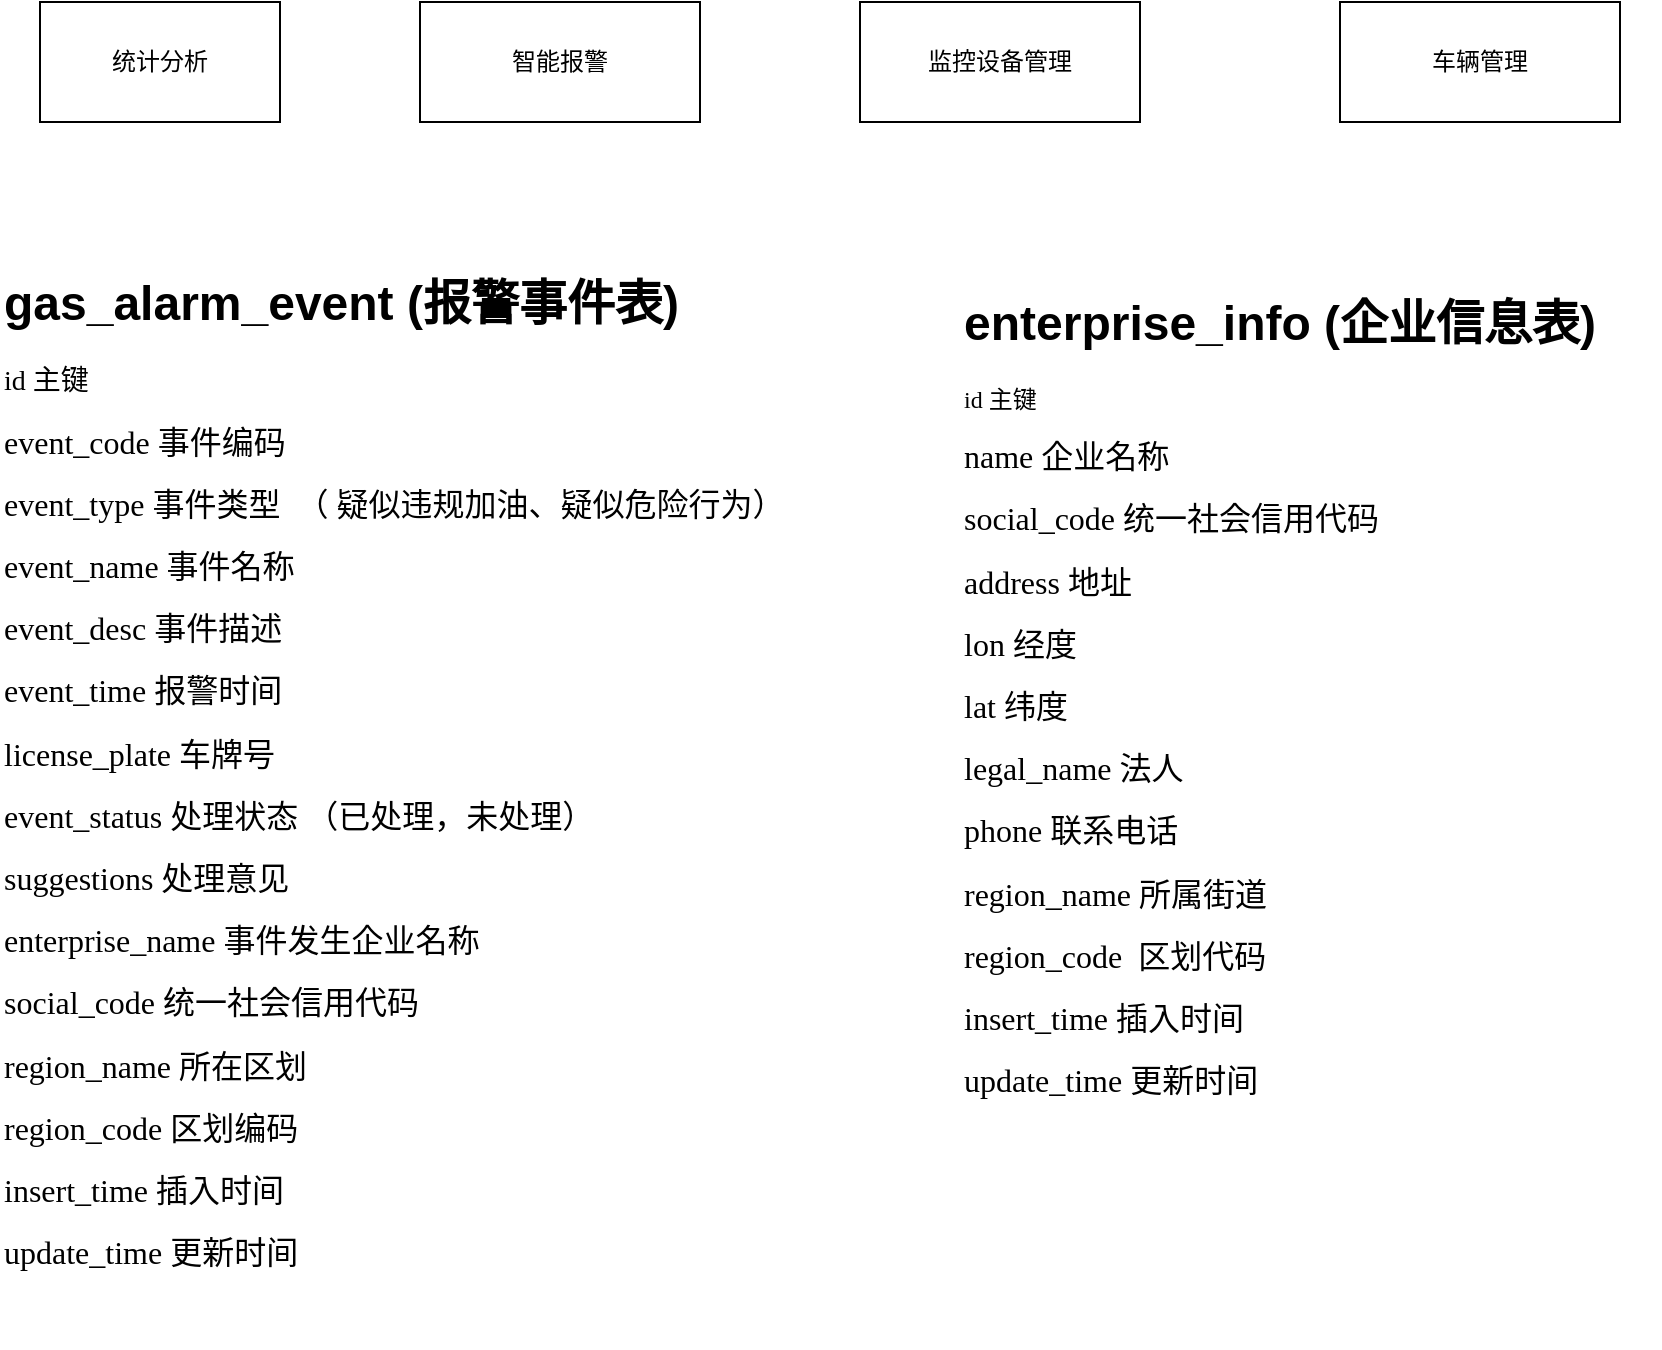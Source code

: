 <mxfile version="24.8.3">
  <diagram name="第 1 页" id="_j8SG0h4inEPPCGQsDBm">
    <mxGraphModel dx="1877" dy="530" grid="1" gridSize="10" guides="1" tooltips="1" connect="1" arrows="1" fold="1" page="1" pageScale="1" pageWidth="827" pageHeight="1169" math="0" shadow="0">
      <root>
        <mxCell id="0" />
        <mxCell id="1" parent="0" />
        <mxCell id="_yOfTFyX-mAh6RiMs5uK-1" value="智能报警" style="rounded=0;whiteSpace=wrap;html=1;" vertex="1" parent="1">
          <mxGeometry x="120" y="70" width="140" height="60" as="geometry" />
        </mxCell>
        <mxCell id="_yOfTFyX-mAh6RiMs5uK-2" value="车辆管理" style="rounded=0;whiteSpace=wrap;html=1;" vertex="1" parent="1">
          <mxGeometry x="580" y="70" width="140" height="60" as="geometry" />
        </mxCell>
        <mxCell id="_yOfTFyX-mAh6RiMs5uK-3" value="监控设备管理" style="rounded=0;whiteSpace=wrap;html=1;" vertex="1" parent="1">
          <mxGeometry x="340" y="70" width="140" height="60" as="geometry" />
        </mxCell>
        <mxCell id="_yOfTFyX-mAh6RiMs5uK-4" value="统计分析" style="rounded=0;whiteSpace=wrap;html=1;" vertex="1" parent="1">
          <mxGeometry x="-70" y="70" width="120" height="60" as="geometry" />
        </mxCell>
        <mxCell id="_yOfTFyX-mAh6RiMs5uK-5" style="edgeStyle=orthogonalEdgeStyle;rounded=0;orthogonalLoop=1;jettySize=auto;html=1;exitX=0.5;exitY=1;exitDx=0;exitDy=0;" edge="1" parent="1" source="_yOfTFyX-mAh6RiMs5uK-2" target="_yOfTFyX-mAh6RiMs5uK-2">
          <mxGeometry relative="1" as="geometry" />
        </mxCell>
        <mxCell id="_yOfTFyX-mAh6RiMs5uK-7" value="&lt;h1 style=&quot;margin-top: 0px;&quot;&gt;gas_alarm_event (报警事件表)&lt;/h1&gt;&lt;p&gt;&lt;font style=&quot;font-size: 14px;&quot; face=&quot;Comic Sans MS&quot;&gt;id 主键&lt;/font&gt;&lt;/p&gt;&lt;p&gt;&lt;font size=&quot;3&quot; face=&quot;pA2WaNrmWoAHRlG2UkTE&quot;&gt;event_code 事件编码&lt;/font&gt;&lt;/p&gt;&lt;p&gt;&lt;font size=&quot;3&quot; face=&quot;pA2WaNrmWoAHRlG2UkTE&quot;&gt;event_type 事件类型&amp;nbsp; （ 疑似违规加油、疑似危险行为）&lt;/font&gt;&lt;/p&gt;&lt;p&gt;&lt;font size=&quot;3&quot; face=&quot;pA2WaNrmWoAHRlG2UkTE&quot;&gt;event_name 事件名称&lt;/font&gt;&lt;/p&gt;&lt;p&gt;&lt;font size=&quot;3&quot; face=&quot;pA2WaNrmWoAHRlG2UkTE&quot;&gt;event_desc 事件描述&lt;/font&gt;&lt;/p&gt;&lt;p&gt;&lt;font size=&quot;3&quot; face=&quot;pA2WaNrmWoAHRlG2UkTE&quot;&gt;event_time 报警时间&lt;/font&gt;&lt;/p&gt;&lt;p&gt;&lt;font size=&quot;3&quot; face=&quot;pA2WaNrmWoAHRlG2UkTE&quot;&gt;license_plate 车牌号&lt;/font&gt;&lt;/p&gt;&lt;p&gt;&lt;font size=&quot;3&quot; face=&quot;pA2WaNrmWoAHRlG2UkTE&quot;&gt;event_status 处理状态 （已处理，未处理）&lt;/font&gt;&lt;/p&gt;&lt;p&gt;&lt;font size=&quot;3&quot; face=&quot;pA2WaNrmWoAHRlG2UkTE&quot;&gt;suggestions 处理意见&lt;/font&gt;&lt;/p&gt;&lt;p&gt;&lt;font size=&quot;3&quot; face=&quot;pA2WaNrmWoAHRlG2UkTE&quot;&gt;enterprise_name 事件发生企业名称&lt;/font&gt;&lt;/p&gt;&lt;p&gt;&lt;font size=&quot;3&quot; face=&quot;pA2WaNrmWoAHRlG2UkTE&quot;&gt;social_code 统一社会信用代码&lt;/font&gt;&lt;/p&gt;&lt;p&gt;&lt;font size=&quot;3&quot; face=&quot;pA2WaNrmWoAHRlG2UkTE&quot;&gt;region_name 所在区划&lt;/font&gt;&lt;/p&gt;&lt;p&gt;&lt;font size=&quot;3&quot; face=&quot;pA2WaNrmWoAHRlG2UkTE&quot;&gt;region_code 区划编码&lt;/font&gt;&lt;/p&gt;&lt;p&gt;&lt;font size=&quot;3&quot; face=&quot;pA2WaNrmWoAHRlG2UkTE&quot;&gt;insert_time 插入时间&lt;/font&gt;&lt;/p&gt;&lt;p&gt;&lt;font size=&quot;3&quot; face=&quot;pA2WaNrmWoAHRlG2UkTE&quot;&gt;update_time 更新时间&lt;/font&gt;&lt;/p&gt;&lt;p&gt;&lt;br&gt;&lt;/p&gt;&lt;p&gt;&lt;br&gt;&lt;/p&gt;&lt;p&gt;&lt;br&gt;&lt;/p&gt;&lt;p&gt;&lt;br&gt;&lt;/p&gt;&lt;p&gt;&lt;br&gt;&lt;/p&gt;&lt;p&gt;&lt;br&gt;&lt;/p&gt;&lt;p&gt;&lt;br&gt;&lt;/p&gt;&lt;p&gt;&lt;br&gt;&lt;/p&gt;&lt;p&gt;&lt;br&gt;&lt;/p&gt;&lt;p&gt;&lt;br&gt;&lt;/p&gt;&lt;p&gt;&lt;br&gt;&lt;/p&gt;&lt;p&gt;&lt;br&gt;&lt;/p&gt;&lt;p&gt;&lt;br&gt;&lt;/p&gt;&lt;p&gt;&lt;br&gt;&lt;/p&gt;&lt;p&gt;&lt;br&gt;&lt;/p&gt;&lt;p&gt;&lt;br&gt;&lt;/p&gt;&lt;p&gt;&lt;br&gt;&lt;/p&gt;&lt;p&gt;&lt;br&gt;&lt;/p&gt;&lt;p&gt;&lt;br&gt;&lt;/p&gt;&lt;p&gt;&lt;br&gt;&lt;/p&gt;" style="text;html=1;whiteSpace=wrap;overflow=hidden;rounded=0;" vertex="1" parent="1">
          <mxGeometry x="-90" y="200" width="410" height="540" as="geometry" />
        </mxCell>
        <mxCell id="_yOfTFyX-mAh6RiMs5uK-8" value="&lt;h1 style=&quot;margin-top: 0px;&quot;&gt;enterprise_info (企业信息表)&lt;/h1&gt;&lt;p&gt;&lt;font face=&quot;Comic Sans MS&quot; style=&quot;font-size: 12px;&quot;&gt;id 主键&lt;/font&gt;&lt;/p&gt;&lt;p&gt;&lt;font face=&quot;AWlIis-h2A4w1dmPVEvH&quot; size=&quot;3&quot;&gt;name 企业名称&lt;/font&gt;&lt;/p&gt;&lt;p class=&quot;MsoNormal&quot;&gt;&lt;font face=&quot;AWlIis-h2A4w1dmPVEvH&quot; size=&quot;3&quot;&gt;social_code 统一社会信用代码&lt;/font&gt;&lt;/p&gt;&lt;p class=&quot;MsoNormal&quot;&gt;&lt;font face=&quot;AWlIis-h2A4w1dmPVEvH&quot; size=&quot;3&quot;&gt;address 地址&lt;/font&gt;&lt;/p&gt;&lt;p class=&quot;MsoNormal&quot;&gt;&lt;font face=&quot;AWlIis-h2A4w1dmPVEvH&quot; size=&quot;3&quot;&gt;lon 经度&lt;/font&gt;&lt;/p&gt;&lt;p class=&quot;MsoNormal&quot;&gt;&lt;font face=&quot;AWlIis-h2A4w1dmPVEvH&quot; size=&quot;3&quot;&gt;lat 纬度&lt;/font&gt;&lt;/p&gt;&lt;p class=&quot;MsoNormal&quot;&gt;&lt;font face=&quot;AWlIis-h2A4w1dmPVEvH&quot; size=&quot;3&quot;&gt;legal_name 法人&lt;/font&gt;&lt;/p&gt;&lt;p class=&quot;MsoNormal&quot;&gt;&lt;font face=&quot;AWlIis-h2A4w1dmPVEvH&quot; size=&quot;3&quot;&gt;phone 联系电话&lt;/font&gt;&lt;/p&gt;&lt;p class=&quot;MsoNormal&quot;&gt;&lt;font face=&quot;AWlIis-h2A4w1dmPVEvH&quot; size=&quot;3&quot;&gt;region_name 所属街道&lt;/font&gt;&lt;/p&gt;&lt;p class=&quot;MsoNormal&quot;&gt;&lt;font face=&quot;AWlIis-h2A4w1dmPVEvH&quot; size=&quot;3&quot;&gt;region_code&amp;nbsp; 区划代码&lt;/font&gt;&lt;/p&gt;&lt;p&gt;&lt;font face=&quot;AWlIis-h2A4w1dmPVEvH&quot; size=&quot;3&quot;&gt;insert_time 插入时间&lt;/font&gt;&lt;/p&gt;&lt;p&gt;&lt;font face=&quot;AWlIis-h2A4w1dmPVEvH&quot; size=&quot;3&quot;&gt;update_time 更新时间&lt;/font&gt;&lt;/p&gt;&lt;p class=&quot;MsoNormal&quot;&gt;&lt;br&gt;&lt;/p&gt;&lt;p class=&quot;MsoNormal&quot;&gt;&lt;br&gt;&lt;/p&gt;&lt;p class=&quot;MsoNormal&quot;&gt;&lt;br&gt;&lt;/p&gt;&lt;p class=&quot;MsoNormal&quot;&gt;&lt;br&gt;&lt;/p&gt;&lt;p class=&quot;MsoNormal&quot;&gt;&lt;span style=&quot;mso-spacerun:&#39;yes&#39;;font-family:&#39;Times New Roman&#39;;mso-fareast-font-family:宋体;&lt;br/&gt;font-size:12.0pt;mso-font-kerning:1.0pt;&quot;&gt;&lt;br&gt;&lt;/span&gt;&lt;/p&gt;&lt;p&gt;&lt;br&gt;&lt;/p&gt;&lt;p&gt;&lt;br&gt;&lt;/p&gt;&lt;p&gt;&lt;br&gt;&lt;/p&gt;&lt;p&gt;&lt;br&gt;&lt;/p&gt;&lt;p&gt;&lt;br&gt;&lt;/p&gt;&lt;p&gt;&lt;br&gt;&lt;/p&gt;&lt;p&gt;&lt;br&gt;&lt;/p&gt;&lt;p&gt;&lt;br&gt;&lt;/p&gt;&lt;p&gt;&lt;br&gt;&lt;/p&gt;&lt;p&gt;&lt;br&gt;&lt;/p&gt;&lt;p&gt;&lt;br&gt;&lt;/p&gt;&lt;p&gt;&lt;br&gt;&lt;/p&gt;&lt;p&gt;&lt;br&gt;&lt;/p&gt;" style="text;html=1;whiteSpace=wrap;overflow=hidden;rounded=0;" vertex="1" parent="1">
          <mxGeometry x="390" y="210" width="350" height="460" as="geometry" />
        </mxCell>
      </root>
    </mxGraphModel>
  </diagram>
</mxfile>
